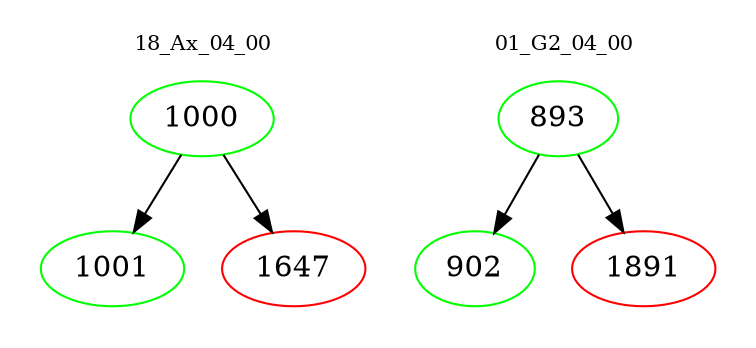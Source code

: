 digraph{
subgraph cluster_0 {
color = white
label = "18_Ax_04_00";
fontsize=10;
T0_1000 [label="1000", color="green"]
T0_1000 -> T0_1001 [color="black"]
T0_1001 [label="1001", color="green"]
T0_1000 -> T0_1647 [color="black"]
T0_1647 [label="1647", color="red"]
}
subgraph cluster_1 {
color = white
label = "01_G2_04_00";
fontsize=10;
T1_893 [label="893", color="green"]
T1_893 -> T1_902 [color="black"]
T1_902 [label="902", color="green"]
T1_893 -> T1_1891 [color="black"]
T1_1891 [label="1891", color="red"]
}
}
